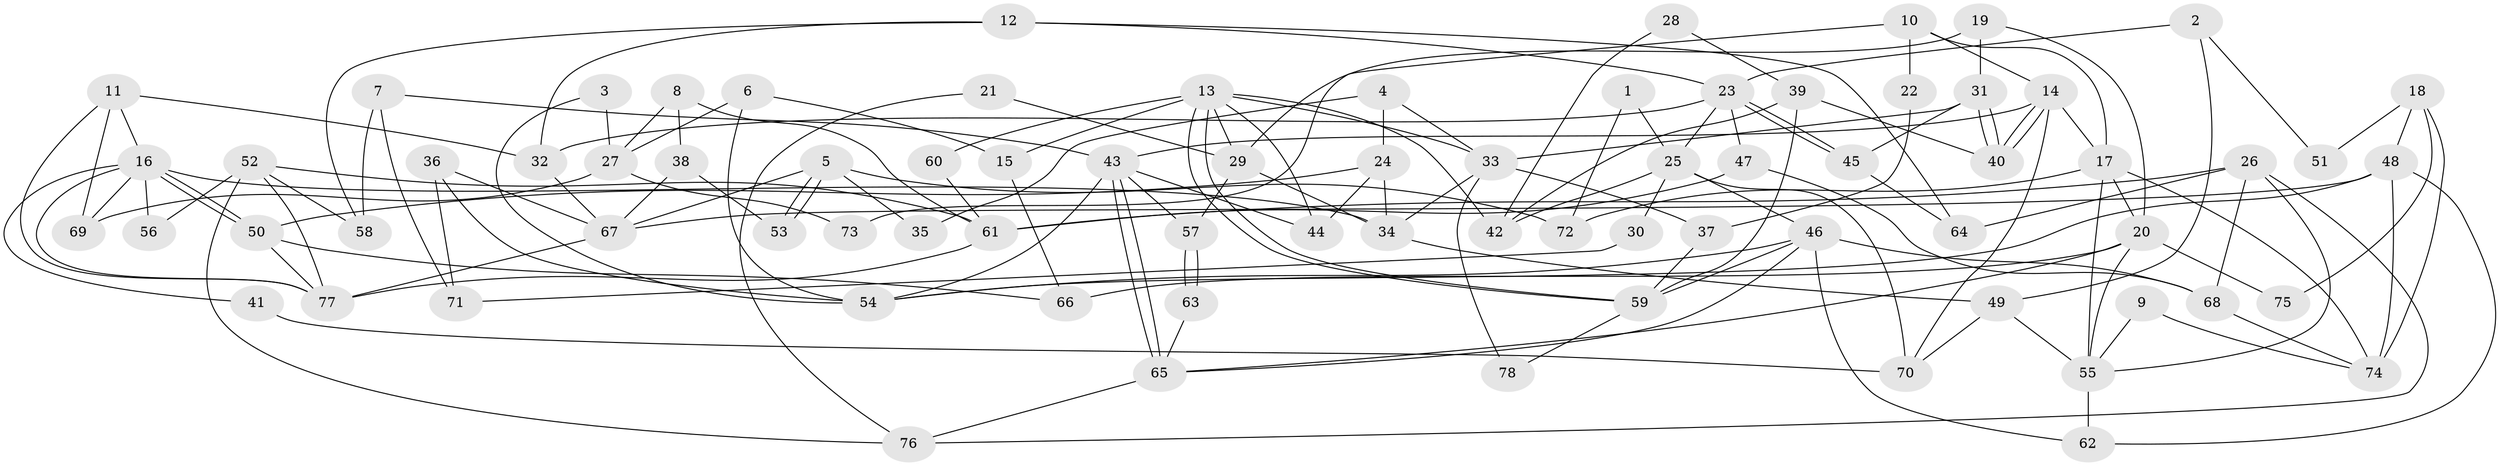 // coarse degree distribution, {3: 0.1875, 4: 0.125, 7: 0.15625, 5: 0.09375, 8: 0.1875, 10: 0.03125, 6: 0.15625, 2: 0.0625}
// Generated by graph-tools (version 1.1) at 2025/37/03/04/25 23:37:10]
// undirected, 78 vertices, 156 edges
graph export_dot {
  node [color=gray90,style=filled];
  1;
  2;
  3;
  4;
  5;
  6;
  7;
  8;
  9;
  10;
  11;
  12;
  13;
  14;
  15;
  16;
  17;
  18;
  19;
  20;
  21;
  22;
  23;
  24;
  25;
  26;
  27;
  28;
  29;
  30;
  31;
  32;
  33;
  34;
  35;
  36;
  37;
  38;
  39;
  40;
  41;
  42;
  43;
  44;
  45;
  46;
  47;
  48;
  49;
  50;
  51;
  52;
  53;
  54;
  55;
  56;
  57;
  58;
  59;
  60;
  61;
  62;
  63;
  64;
  65;
  66;
  67;
  68;
  69;
  70;
  71;
  72;
  73;
  74;
  75;
  76;
  77;
  78;
  1 -- 72;
  1 -- 25;
  2 -- 49;
  2 -- 23;
  2 -- 51;
  3 -- 27;
  3 -- 54;
  4 -- 33;
  4 -- 24;
  4 -- 35;
  5 -- 53;
  5 -- 53;
  5 -- 67;
  5 -- 35;
  5 -- 72;
  6 -- 15;
  6 -- 54;
  6 -- 27;
  7 -- 43;
  7 -- 58;
  7 -- 71;
  8 -- 27;
  8 -- 61;
  8 -- 38;
  9 -- 74;
  9 -- 55;
  10 -- 14;
  10 -- 17;
  10 -- 22;
  10 -- 73;
  11 -- 77;
  11 -- 16;
  11 -- 32;
  11 -- 69;
  12 -- 23;
  12 -- 32;
  12 -- 58;
  12 -- 64;
  13 -- 59;
  13 -- 59;
  13 -- 33;
  13 -- 15;
  13 -- 29;
  13 -- 42;
  13 -- 44;
  13 -- 60;
  14 -- 40;
  14 -- 40;
  14 -- 43;
  14 -- 17;
  14 -- 70;
  15 -- 66;
  16 -- 50;
  16 -- 50;
  16 -- 34;
  16 -- 41;
  16 -- 56;
  16 -- 69;
  16 -- 77;
  17 -- 20;
  17 -- 55;
  17 -- 72;
  17 -- 74;
  18 -- 74;
  18 -- 48;
  18 -- 51;
  18 -- 75;
  19 -- 31;
  19 -- 29;
  19 -- 20;
  20 -- 55;
  20 -- 65;
  20 -- 66;
  20 -- 75;
  21 -- 29;
  21 -- 76;
  22 -- 37;
  23 -- 45;
  23 -- 45;
  23 -- 32;
  23 -- 25;
  23 -- 47;
  24 -- 50;
  24 -- 44;
  24 -- 34;
  25 -- 42;
  25 -- 30;
  25 -- 46;
  25 -- 70;
  26 -- 61;
  26 -- 55;
  26 -- 64;
  26 -- 68;
  26 -- 76;
  27 -- 69;
  27 -- 73;
  28 -- 39;
  28 -- 42;
  29 -- 57;
  29 -- 34;
  30 -- 71;
  31 -- 40;
  31 -- 40;
  31 -- 45;
  31 -- 33;
  32 -- 67;
  33 -- 34;
  33 -- 37;
  33 -- 78;
  34 -- 49;
  36 -- 67;
  36 -- 54;
  36 -- 71;
  37 -- 59;
  38 -- 67;
  38 -- 53;
  39 -- 40;
  39 -- 59;
  39 -- 42;
  41 -- 70;
  43 -- 54;
  43 -- 65;
  43 -- 65;
  43 -- 44;
  43 -- 57;
  45 -- 64;
  46 -- 65;
  46 -- 54;
  46 -- 59;
  46 -- 62;
  46 -- 68;
  47 -- 68;
  47 -- 61;
  48 -- 74;
  48 -- 62;
  48 -- 54;
  48 -- 67;
  49 -- 70;
  49 -- 55;
  50 -- 77;
  50 -- 66;
  52 -- 76;
  52 -- 61;
  52 -- 56;
  52 -- 58;
  52 -- 77;
  55 -- 62;
  57 -- 63;
  57 -- 63;
  59 -- 78;
  60 -- 61;
  61 -- 77;
  63 -- 65;
  65 -- 76;
  67 -- 77;
  68 -- 74;
}
